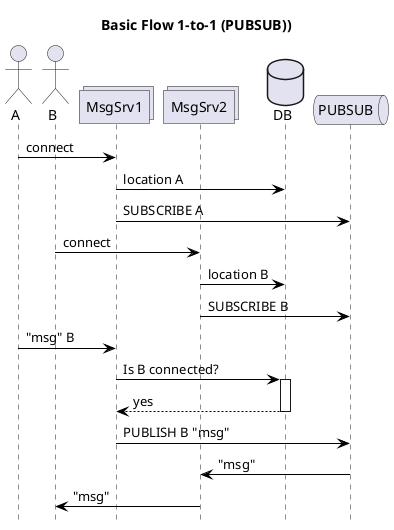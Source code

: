 @startuml callflow
skinparam class {
    BackgroundColor White
    ArrowColor Black
    BorderColor Black
    AttributeIconSize 0
}
'skinparam style strictuml
skinparam stereotypeCBackgroundColor White
skinparam stereotypeIBackgroundColor White
skinparam stereotypeEBackgroundColor White
skinparam stereotypeABackgroundColor White
skinparam linetype ortho

title "Basic Flow 1-to-1 (PUBSUB))"
hide footbox

actor A
actor B

collections MsgSrv1
collections MsgSrv2
database DB
queue PUBSUB

A -> MsgSrv1 : connect
MsgSrv1 -> DB : location A
MsgSrv1 -> PUBSUB : SUBSCRIBE A


B -> MsgSrv2 : connect
MsgSrv2 -> DB : location B
MsgSrv2 -> PUBSUB : SUBSCRIBE B


A -> MsgSrv1 : "msg" B
MsgSrv1 -> DB ++ : Is B connected?
return yes


MsgSrv1 -> PUBSUB : PUBLISH B "msg"

PUBSUB -> MsgSrv2 : "msg"

MsgSrv2 -> B : "msg"

@enduml


